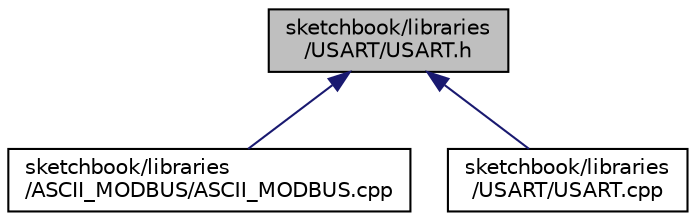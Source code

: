 digraph "sketchbook/libraries/USART/USART.h"
{
  edge [fontname="Helvetica",fontsize="10",labelfontname="Helvetica",labelfontsize="10"];
  node [fontname="Helvetica",fontsize="10",shape=record];
  Node1 [label="sketchbook/libraries\l/USART/USART.h",height=0.2,width=0.4,color="black", fillcolor="grey75", style="filled", fontcolor="black"];
  Node1 -> Node2 [dir="back",color="midnightblue",fontsize="10",style="solid",fontname="Helvetica"];
  Node2 [label="sketchbook/libraries\l/ASCII_MODBUS/ASCII_MODBUS.cpp",height=0.2,width=0.4,color="black", fillcolor="white", style="filled",URL="$_a_s_c_i_i___m_o_d_b_u_s_8cpp.html"];
  Node1 -> Node3 [dir="back",color="midnightblue",fontsize="10",style="solid",fontname="Helvetica"];
  Node3 [label="sketchbook/libraries\l/USART/USART.cpp",height=0.2,width=0.4,color="black", fillcolor="white", style="filled",URL="$_u_s_a_r_t_8cpp.html"];
}
